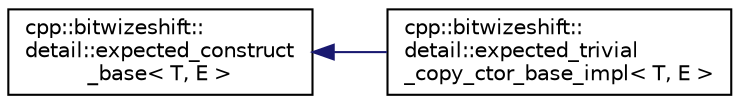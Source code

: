 digraph "Graphical Class Hierarchy"
{
  edge [fontname="Helvetica",fontsize="10",labelfontname="Helvetica",labelfontsize="10"];
  node [fontname="Helvetica",fontsize="10",shape=record];
  rankdir="LR";
  Node0 [label="cpp::bitwizeshift::\ldetail::expected_construct\l_base\< T, E \>",height=0.2,width=0.4,color="black", fillcolor="white", style="filled",URL="$d1/d78/structcpp_1_1bitwizeshift_1_1detail_1_1expected__construct__base.html",tooltip="Base class of assignment to enable construction and assignment. "];
  Node0 -> Node1 [dir="back",color="midnightblue",fontsize="10",style="solid",fontname="Helvetica"];
  Node1 [label="cpp::bitwizeshift::\ldetail::expected_trivial\l_copy_ctor_base_impl\< T, E \>",height=0.2,width=0.4,color="black", fillcolor="white", style="filled",URL="$dd/d00/structcpp_1_1bitwizeshift_1_1detail_1_1expected__trivial__copy__ctor__base__impl.html"];
}

